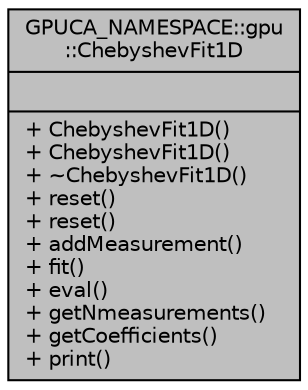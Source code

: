 digraph "GPUCA_NAMESPACE::gpu::ChebyshevFit1D"
{
 // INTERACTIVE_SVG=YES
  bgcolor="transparent";
  edge [fontname="Helvetica",fontsize="10",labelfontname="Helvetica",labelfontsize="10"];
  node [fontname="Helvetica",fontsize="10",shape=record];
  Node1 [label="{GPUCA_NAMESPACE::gpu\l::ChebyshevFit1D\n||+ ChebyshevFit1D()\l+ ChebyshevFit1D()\l+ ~ChebyshevFit1D()\l+ reset()\l+ reset()\l+ addMeasurement()\l+ fit()\l+ eval()\l+ getNmeasurements()\l+ getCoefficients()\l+ print()\l}",height=0.2,width=0.4,color="black", fillcolor="grey75", style="filled", fontcolor="black"];
}
